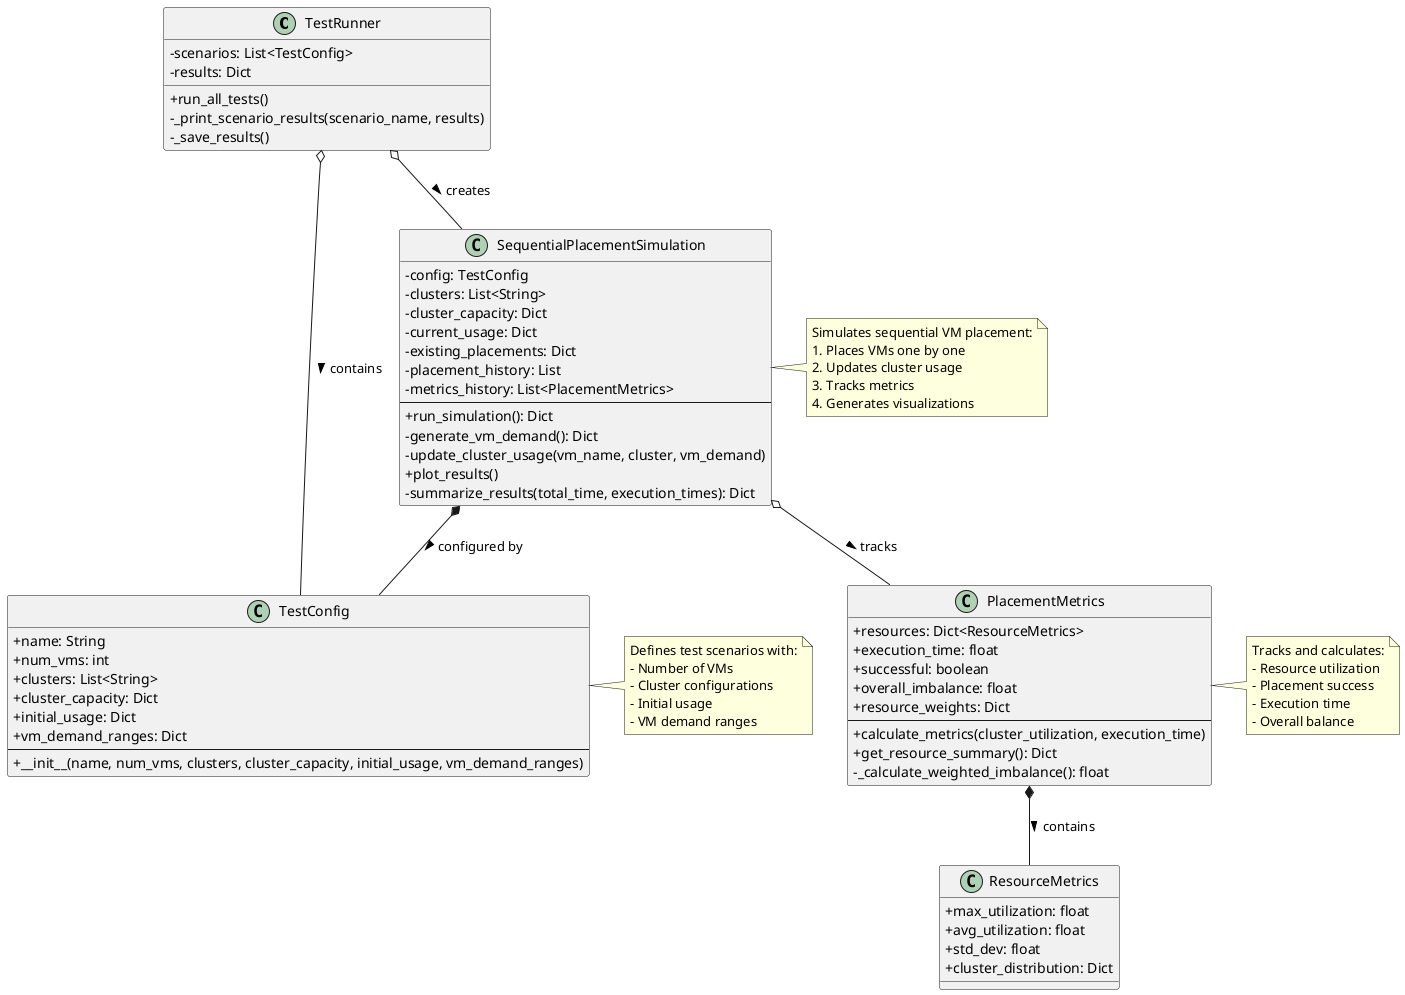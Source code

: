 @startuml VM Placement Optimization

skinparam classAttributeIconSize 0

class TestRunner {
    - scenarios: List<TestConfig>
    - results: Dict
    + run_all_tests()
    - _print_scenario_results(scenario_name, results)
    - _save_results()
}

class TestConfig {
    + name: String
    + num_vms: int
    + clusters: List<String>
    + cluster_capacity: Dict
    + initial_usage: Dict
    + vm_demand_ranges: Dict
    --
    + __init__(name, num_vms, clusters, cluster_capacity, initial_usage, vm_demand_ranges)
}

class SequentialPlacementSimulation {
    - config: TestConfig
    - clusters: List<String>
    - cluster_capacity: Dict
    - current_usage: Dict
    - existing_placements: Dict
    - placement_history: List
    - metrics_history: List<PlacementMetrics>
    --
    + run_simulation(): Dict
    - generate_vm_demand(): Dict
    - update_cluster_usage(vm_name, cluster, vm_demand)
    + plot_results()
    - summarize_results(total_time, execution_times): Dict
}

class PlacementMetrics {
    + resources: Dict<ResourceMetrics>
    + execution_time: float
    + successful: boolean
    + overall_imbalance: float
    + resource_weights: Dict
    --
    + calculate_metrics(cluster_utilization, execution_time)
    + get_resource_summary(): Dict
    - _calculate_weighted_imbalance(): float
}

class ResourceMetrics {
    + max_utilization: float
    + avg_utilization: float
    + std_dev: float
    + cluster_distribution: Dict
}

TestRunner o-- TestConfig : contains >
TestRunner o-- SequentialPlacementSimulation : creates >
SequentialPlacementSimulation *-- TestConfig : configured by >
SequentialPlacementSimulation o-- PlacementMetrics : tracks >
PlacementMetrics *-- ResourceMetrics : contains >

note right of TestConfig
  Defines test scenarios with:
  - Number of VMs
  - Cluster configurations
  - Initial usage
  - VM demand ranges
end note

note right of SequentialPlacementSimulation
  Simulates sequential VM placement:
  1. Places VMs one by one
  2. Updates cluster usage
  3. Tracks metrics
  4. Generates visualizations
end note

note right of PlacementMetrics
  Tracks and calculates:
  - Resource utilization
  - Placement success
  - Execution time
  - Overall balance
end note

@enduml
